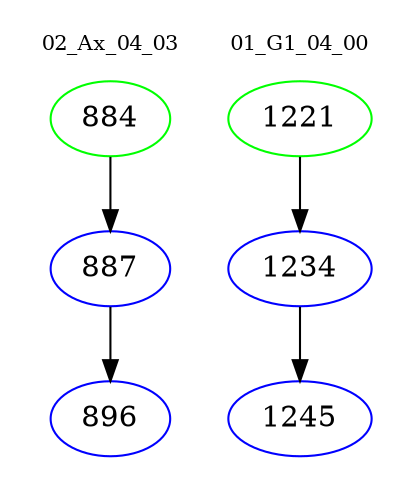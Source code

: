 digraph{
subgraph cluster_0 {
color = white
label = "02_Ax_04_03";
fontsize=10;
T0_884 [label="884", color="green"]
T0_884 -> T0_887 [color="black"]
T0_887 [label="887", color="blue"]
T0_887 -> T0_896 [color="black"]
T0_896 [label="896", color="blue"]
}
subgraph cluster_1 {
color = white
label = "01_G1_04_00";
fontsize=10;
T1_1221 [label="1221", color="green"]
T1_1221 -> T1_1234 [color="black"]
T1_1234 [label="1234", color="blue"]
T1_1234 -> T1_1245 [color="black"]
T1_1245 [label="1245", color="blue"]
}
}
